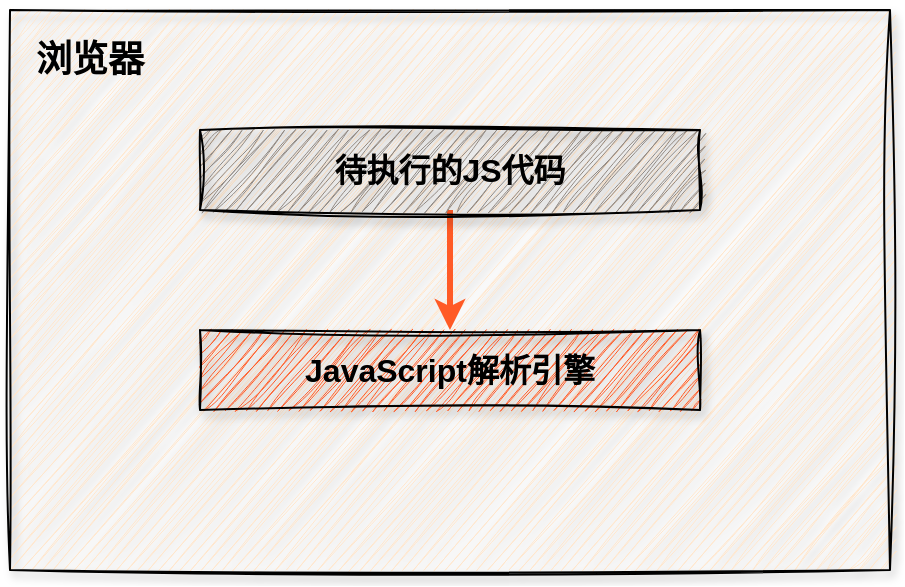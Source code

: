 <mxfile version="21.2.1" type="device">
  <diagram name="第 1 页" id="tqHv6gNXIxX08ADT5tFh">
    <mxGraphModel dx="898" dy="579" grid="1" gridSize="10" guides="1" tooltips="1" connect="1" arrows="1" fold="1" page="1" pageScale="1" pageWidth="827" pageHeight="1169" math="0" shadow="0">
      <root>
        <mxCell id="0" />
        <mxCell id="1" parent="0" />
        <mxCell id="c7tfhzFwUYpsYpKX5peI-1" value="" style="rounded=0;whiteSpace=wrap;html=1;strokeColor=default;shadow=1;sketch=1;curveFitting=1;jiggle=2;fillColor=#ffe6cc;" vertex="1" parent="1">
          <mxGeometry x="240" y="120" width="440" height="280" as="geometry" />
        </mxCell>
        <mxCell id="c7tfhzFwUYpsYpKX5peI-2" value="&lt;font style=&quot;font-size: 18px;&quot;&gt;&lt;b&gt;浏览器&lt;/b&gt;&lt;/font&gt;" style="text;html=1;strokeColor=none;fillColor=none;align=center;verticalAlign=middle;whiteSpace=wrap;rounded=0;" vertex="1" parent="1">
          <mxGeometry x="250" y="130" width="60" height="30" as="geometry" />
        </mxCell>
        <mxCell id="c7tfhzFwUYpsYpKX5peI-5" style="edgeStyle=orthogonalEdgeStyle;rounded=0;orthogonalLoop=1;jettySize=auto;html=1;exitX=0.5;exitY=1;exitDx=0;exitDy=0;entryX=0.5;entryY=0;entryDx=0;entryDy=0;strokeWidth=3;strokeColor=#FF5A26;" edge="1" parent="1" source="c7tfhzFwUYpsYpKX5peI-3" target="c7tfhzFwUYpsYpKX5peI-4">
          <mxGeometry relative="1" as="geometry" />
        </mxCell>
        <mxCell id="c7tfhzFwUYpsYpKX5peI-3" value="&lt;b&gt;&lt;font style=&quot;font-size: 16px;&quot;&gt;待执行的JS代码&lt;/font&gt;&lt;/b&gt;" style="rounded=0;whiteSpace=wrap;html=1;sketch=1;curveFitting=1;jiggle=2;strokeColor=default;fillColor=#918881;shadow=1;" vertex="1" parent="1">
          <mxGeometry x="335" y="180" width="250" height="40" as="geometry" />
        </mxCell>
        <mxCell id="c7tfhzFwUYpsYpKX5peI-4" value="&lt;b&gt;&lt;font style=&quot;font-size: 16px;&quot;&gt;JavaScript解析引擎&lt;/font&gt;&lt;/b&gt;" style="rounded=0;whiteSpace=wrap;html=1;sketch=1;curveFitting=1;jiggle=2;strokeColor=default;fillColor=#FF5A26;shadow=1;" vertex="1" parent="1">
          <mxGeometry x="335" y="280" width="250" height="40" as="geometry" />
        </mxCell>
      </root>
    </mxGraphModel>
  </diagram>
</mxfile>

